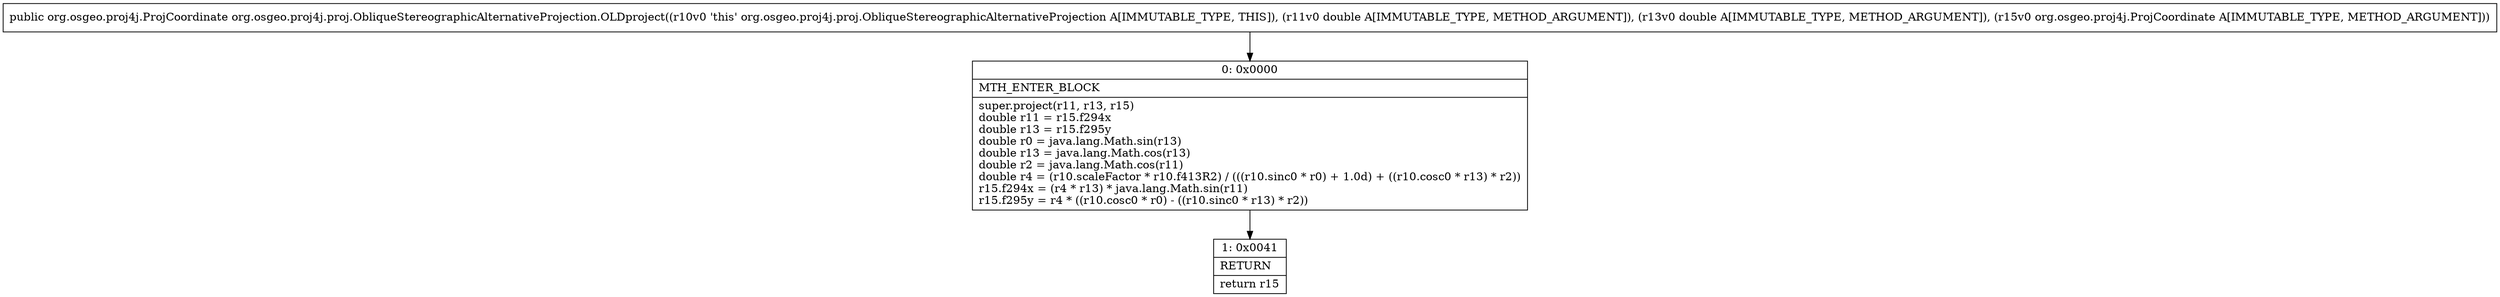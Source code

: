 digraph "CFG fororg.osgeo.proj4j.proj.ObliqueStereographicAlternativeProjection.OLDproject(DDLorg\/osgeo\/proj4j\/ProjCoordinate;)Lorg\/osgeo\/proj4j\/ProjCoordinate;" {
Node_0 [shape=record,label="{0\:\ 0x0000|MTH_ENTER_BLOCK\l|super.project(r11, r13, r15)\ldouble r11 = r15.f294x\ldouble r13 = r15.f295y\ldouble r0 = java.lang.Math.sin(r13)\ldouble r13 = java.lang.Math.cos(r13)\ldouble r2 = java.lang.Math.cos(r11)\ldouble r4 = (r10.scaleFactor * r10.f413R2) \/ (((r10.sinc0 * r0) + 1.0d) + ((r10.cosc0 * r13) * r2))\lr15.f294x = (r4 * r13) * java.lang.Math.sin(r11)\lr15.f295y = r4 * ((r10.cosc0 * r0) \- ((r10.sinc0 * r13) * r2))\l}"];
Node_1 [shape=record,label="{1\:\ 0x0041|RETURN\l|return r15\l}"];
MethodNode[shape=record,label="{public org.osgeo.proj4j.ProjCoordinate org.osgeo.proj4j.proj.ObliqueStereographicAlternativeProjection.OLDproject((r10v0 'this' org.osgeo.proj4j.proj.ObliqueStereographicAlternativeProjection A[IMMUTABLE_TYPE, THIS]), (r11v0 double A[IMMUTABLE_TYPE, METHOD_ARGUMENT]), (r13v0 double A[IMMUTABLE_TYPE, METHOD_ARGUMENT]), (r15v0 org.osgeo.proj4j.ProjCoordinate A[IMMUTABLE_TYPE, METHOD_ARGUMENT])) }"];
MethodNode -> Node_0;
Node_0 -> Node_1;
}

